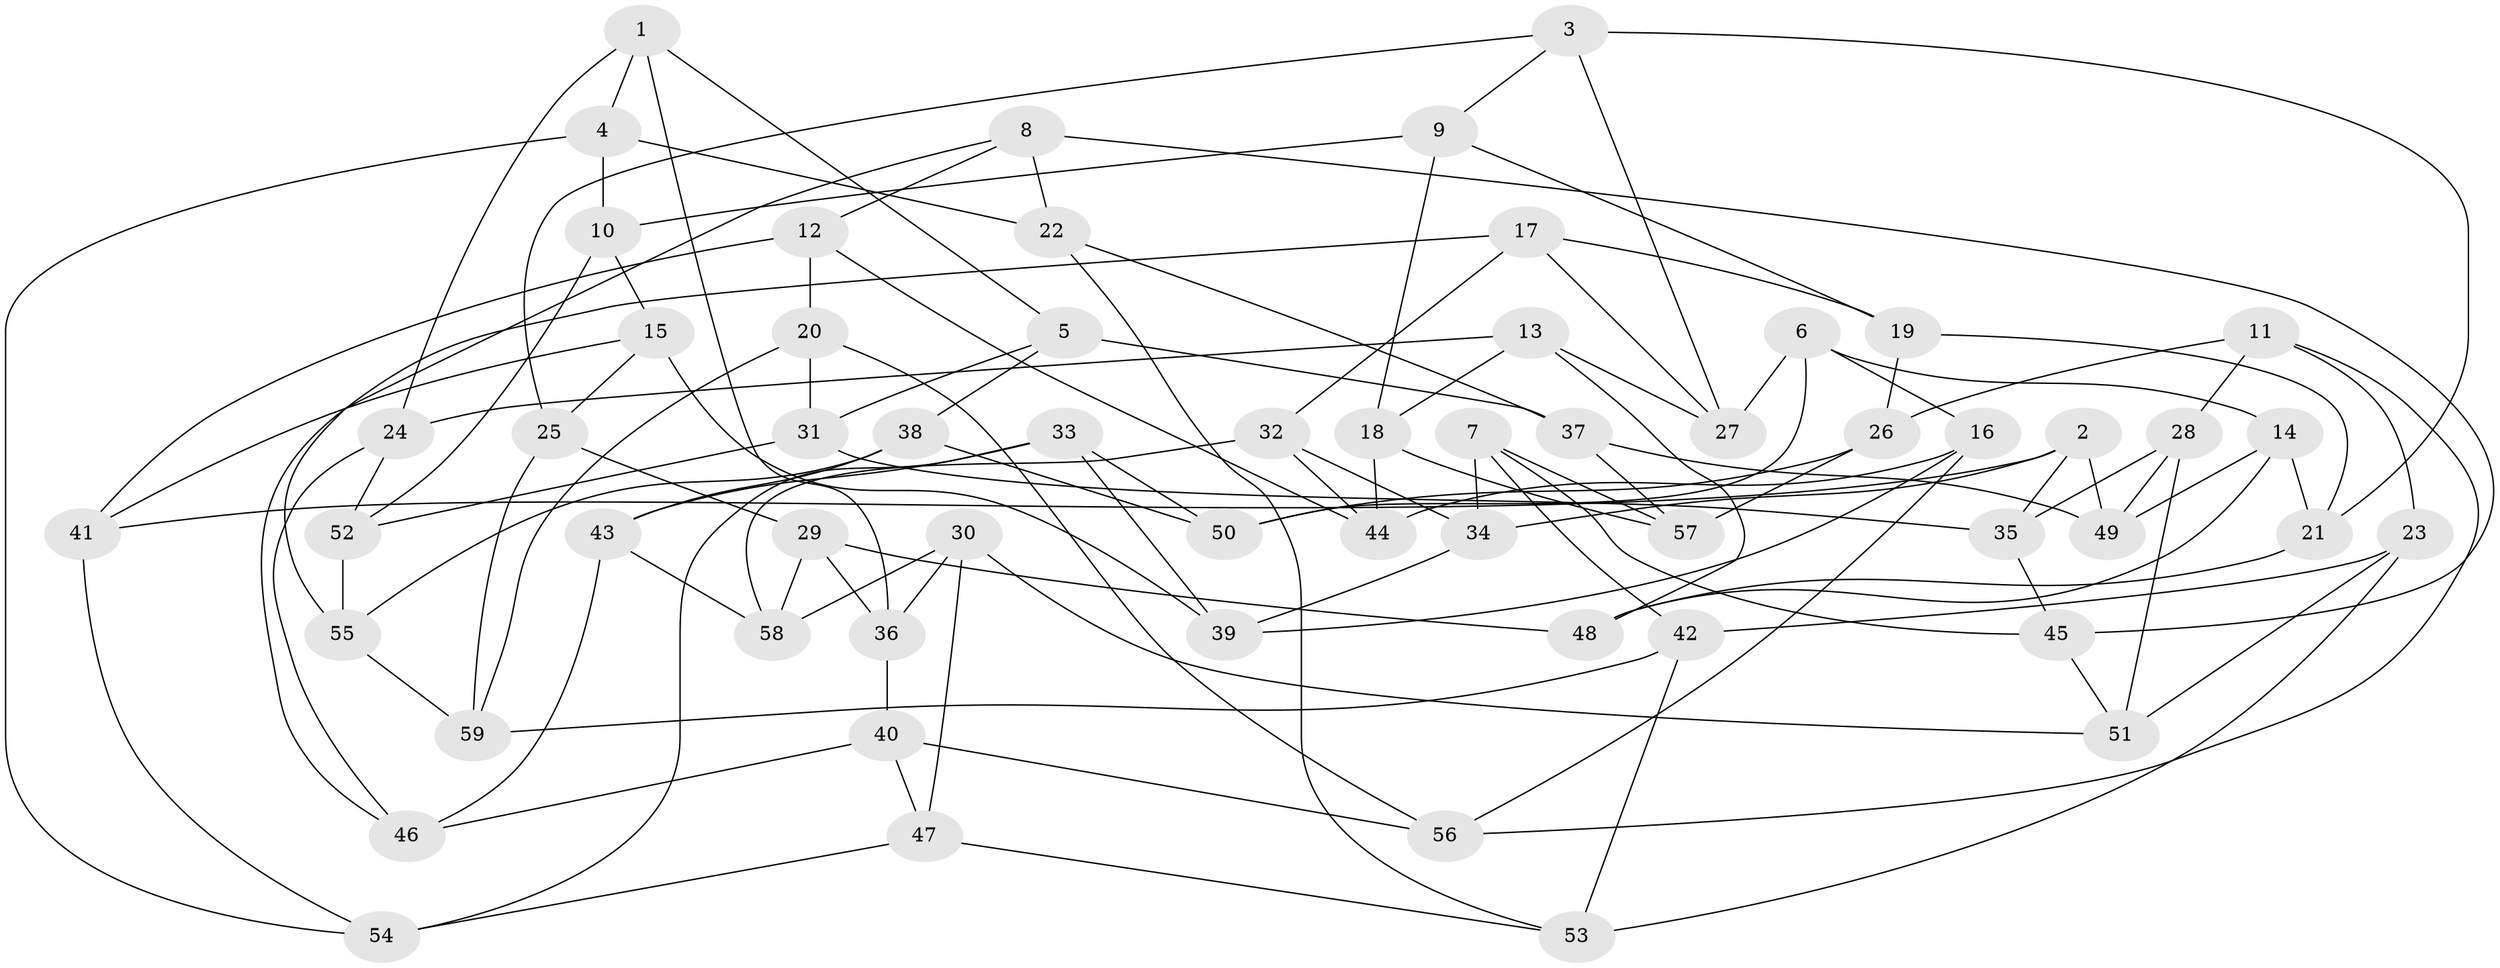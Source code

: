 // coarse degree distribution, {4: 0.3142857142857143, 5: 0.14285714285714285, 6: 0.5142857142857142, 3: 0.02857142857142857}
// Generated by graph-tools (version 1.1) at 2025/24/03/03/25 07:24:26]
// undirected, 59 vertices, 118 edges
graph export_dot {
graph [start="1"]
  node [color=gray90,style=filled];
  1;
  2;
  3;
  4;
  5;
  6;
  7;
  8;
  9;
  10;
  11;
  12;
  13;
  14;
  15;
  16;
  17;
  18;
  19;
  20;
  21;
  22;
  23;
  24;
  25;
  26;
  27;
  28;
  29;
  30;
  31;
  32;
  33;
  34;
  35;
  36;
  37;
  38;
  39;
  40;
  41;
  42;
  43;
  44;
  45;
  46;
  47;
  48;
  49;
  50;
  51;
  52;
  53;
  54;
  55;
  56;
  57;
  58;
  59;
  1 -- 5;
  1 -- 24;
  1 -- 4;
  1 -- 36;
  2 -- 41;
  2 -- 49;
  2 -- 35;
  2 -- 34;
  3 -- 21;
  3 -- 27;
  3 -- 25;
  3 -- 9;
  4 -- 54;
  4 -- 22;
  4 -- 10;
  5 -- 38;
  5 -- 31;
  5 -- 37;
  6 -- 27;
  6 -- 16;
  6 -- 14;
  6 -- 50;
  7 -- 42;
  7 -- 57;
  7 -- 34;
  7 -- 45;
  8 -- 12;
  8 -- 55;
  8 -- 22;
  8 -- 45;
  9 -- 19;
  9 -- 10;
  9 -- 18;
  10 -- 15;
  10 -- 52;
  11 -- 56;
  11 -- 23;
  11 -- 28;
  11 -- 26;
  12 -- 44;
  12 -- 41;
  12 -- 20;
  13 -- 24;
  13 -- 27;
  13 -- 18;
  13 -- 48;
  14 -- 21;
  14 -- 48;
  14 -- 49;
  15 -- 41;
  15 -- 39;
  15 -- 25;
  16 -- 56;
  16 -- 39;
  16 -- 44;
  17 -- 46;
  17 -- 19;
  17 -- 27;
  17 -- 32;
  18 -- 57;
  18 -- 44;
  19 -- 21;
  19 -- 26;
  20 -- 31;
  20 -- 59;
  20 -- 56;
  21 -- 48;
  22 -- 37;
  22 -- 53;
  23 -- 51;
  23 -- 42;
  23 -- 53;
  24 -- 46;
  24 -- 52;
  25 -- 29;
  25 -- 59;
  26 -- 57;
  26 -- 50;
  28 -- 35;
  28 -- 51;
  28 -- 49;
  29 -- 48;
  29 -- 58;
  29 -- 36;
  30 -- 51;
  30 -- 58;
  30 -- 36;
  30 -- 47;
  31 -- 35;
  31 -- 52;
  32 -- 44;
  32 -- 58;
  32 -- 34;
  33 -- 50;
  33 -- 54;
  33 -- 43;
  33 -- 39;
  34 -- 39;
  35 -- 45;
  36 -- 40;
  37 -- 57;
  37 -- 49;
  38 -- 50;
  38 -- 43;
  38 -- 55;
  40 -- 46;
  40 -- 56;
  40 -- 47;
  41 -- 54;
  42 -- 59;
  42 -- 53;
  43 -- 46;
  43 -- 58;
  45 -- 51;
  47 -- 54;
  47 -- 53;
  52 -- 55;
  55 -- 59;
}
